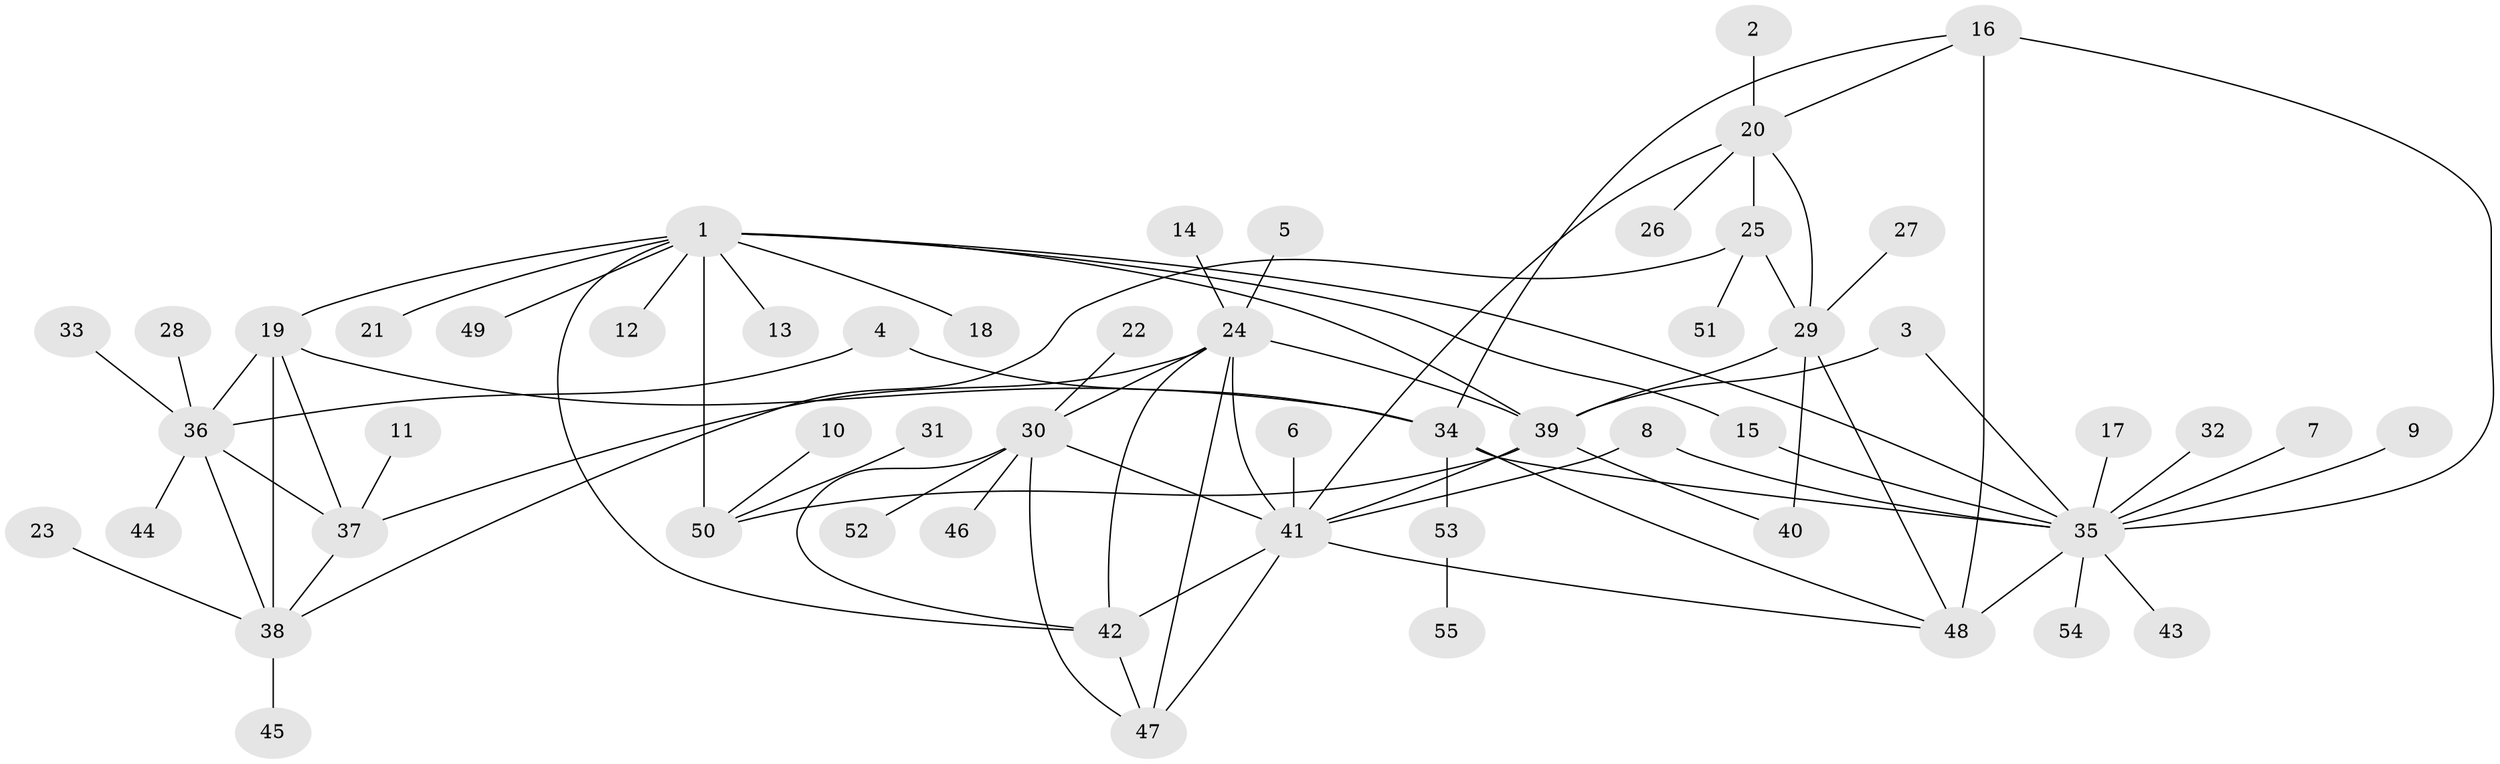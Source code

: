 // original degree distribution, {11: 0.027522935779816515, 6: 0.06422018348623854, 8: 0.01834862385321101, 4: 0.009174311926605505, 5: 0.027522935779816515, 10: 0.01834862385321101, 7: 0.027522935779816515, 9: 0.027522935779816515, 16: 0.009174311926605505, 1: 0.5504587155963303, 2: 0.2018348623853211, 3: 0.01834862385321101}
// Generated by graph-tools (version 1.1) at 2025/26/03/09/25 03:26:49]
// undirected, 55 vertices, 82 edges
graph export_dot {
graph [start="1"]
  node [color=gray90,style=filled];
  1;
  2;
  3;
  4;
  5;
  6;
  7;
  8;
  9;
  10;
  11;
  12;
  13;
  14;
  15;
  16;
  17;
  18;
  19;
  20;
  21;
  22;
  23;
  24;
  25;
  26;
  27;
  28;
  29;
  30;
  31;
  32;
  33;
  34;
  35;
  36;
  37;
  38;
  39;
  40;
  41;
  42;
  43;
  44;
  45;
  46;
  47;
  48;
  49;
  50;
  51;
  52;
  53;
  54;
  55;
  1 -- 12 [weight=1.0];
  1 -- 13 [weight=1.0];
  1 -- 15 [weight=1.0];
  1 -- 18 [weight=1.0];
  1 -- 19 [weight=1.0];
  1 -- 21 [weight=1.0];
  1 -- 35 [weight=1.0];
  1 -- 39 [weight=3.0];
  1 -- 42 [weight=1.0];
  1 -- 49 [weight=1.0];
  1 -- 50 [weight=3.0];
  2 -- 20 [weight=1.0];
  3 -- 35 [weight=1.0];
  3 -- 39 [weight=1.0];
  4 -- 34 [weight=1.0];
  4 -- 36 [weight=1.0];
  5 -- 24 [weight=1.0];
  6 -- 41 [weight=1.0];
  7 -- 35 [weight=1.0];
  8 -- 35 [weight=1.0];
  8 -- 41 [weight=1.0];
  9 -- 35 [weight=1.0];
  10 -- 50 [weight=1.0];
  11 -- 37 [weight=1.0];
  14 -- 24 [weight=1.0];
  15 -- 35 [weight=1.0];
  16 -- 20 [weight=1.0];
  16 -- 34 [weight=2.0];
  16 -- 35 [weight=2.0];
  16 -- 48 [weight=2.0];
  17 -- 35 [weight=1.0];
  19 -- 34 [weight=1.0];
  19 -- 36 [weight=2.0];
  19 -- 37 [weight=2.0];
  19 -- 38 [weight=2.0];
  20 -- 25 [weight=3.0];
  20 -- 26 [weight=1.0];
  20 -- 29 [weight=3.0];
  20 -- 41 [weight=1.0];
  22 -- 30 [weight=1.0];
  23 -- 38 [weight=1.0];
  24 -- 30 [weight=1.0];
  24 -- 37 [weight=1.0];
  24 -- 39 [weight=1.0];
  24 -- 41 [weight=1.0];
  24 -- 42 [weight=1.0];
  24 -- 47 [weight=1.0];
  25 -- 29 [weight=1.0];
  25 -- 38 [weight=1.0];
  25 -- 51 [weight=1.0];
  27 -- 29 [weight=1.0];
  28 -- 36 [weight=1.0];
  29 -- 39 [weight=1.0];
  29 -- 40 [weight=1.0];
  29 -- 48 [weight=1.0];
  30 -- 41 [weight=1.0];
  30 -- 42 [weight=1.0];
  30 -- 46 [weight=1.0];
  30 -- 47 [weight=1.0];
  30 -- 52 [weight=1.0];
  31 -- 50 [weight=1.0];
  32 -- 35 [weight=1.0];
  33 -- 36 [weight=1.0];
  34 -- 35 [weight=1.0];
  34 -- 48 [weight=1.0];
  34 -- 53 [weight=1.0];
  35 -- 43 [weight=1.0];
  35 -- 48 [weight=1.0];
  35 -- 54 [weight=1.0];
  36 -- 37 [weight=1.0];
  36 -- 38 [weight=1.0];
  36 -- 44 [weight=1.0];
  37 -- 38 [weight=1.0];
  38 -- 45 [weight=1.0];
  39 -- 40 [weight=1.0];
  39 -- 41 [weight=1.0];
  39 -- 50 [weight=1.0];
  41 -- 42 [weight=1.0];
  41 -- 47 [weight=1.0];
  41 -- 48 [weight=1.0];
  42 -- 47 [weight=1.0];
  53 -- 55 [weight=1.0];
}
